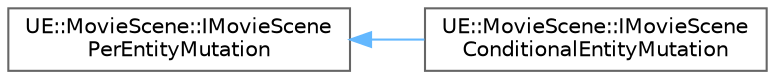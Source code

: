 digraph "Graphical Class Hierarchy"
{
 // INTERACTIVE_SVG=YES
 // LATEX_PDF_SIZE
  bgcolor="transparent";
  edge [fontname=Helvetica,fontsize=10,labelfontname=Helvetica,labelfontsize=10];
  node [fontname=Helvetica,fontsize=10,shape=box,height=0.2,width=0.4];
  rankdir="LR";
  Node0 [id="Node000000",label="UE::MovieScene::IMovieScene\lPerEntityMutation",height=0.2,width=0.4,color="grey40", fillcolor="white", style="filled",URL="$d9/d89/structUE_1_1MovieScene_1_1IMovieScenePerEntityMutation.html",tooltip=" "];
  Node0 -> Node1 [id="edge9603_Node000000_Node000001",dir="back",color="steelblue1",style="solid",tooltip=" "];
  Node1 [id="Node000001",label="UE::MovieScene::IMovieScene\lConditionalEntityMutation",height=0.2,width=0.4,color="grey40", fillcolor="white", style="filled",URL="$db/db4/structUE_1_1MovieScene_1_1IMovieSceneConditionalEntityMutation.html",tooltip=" "];
}
